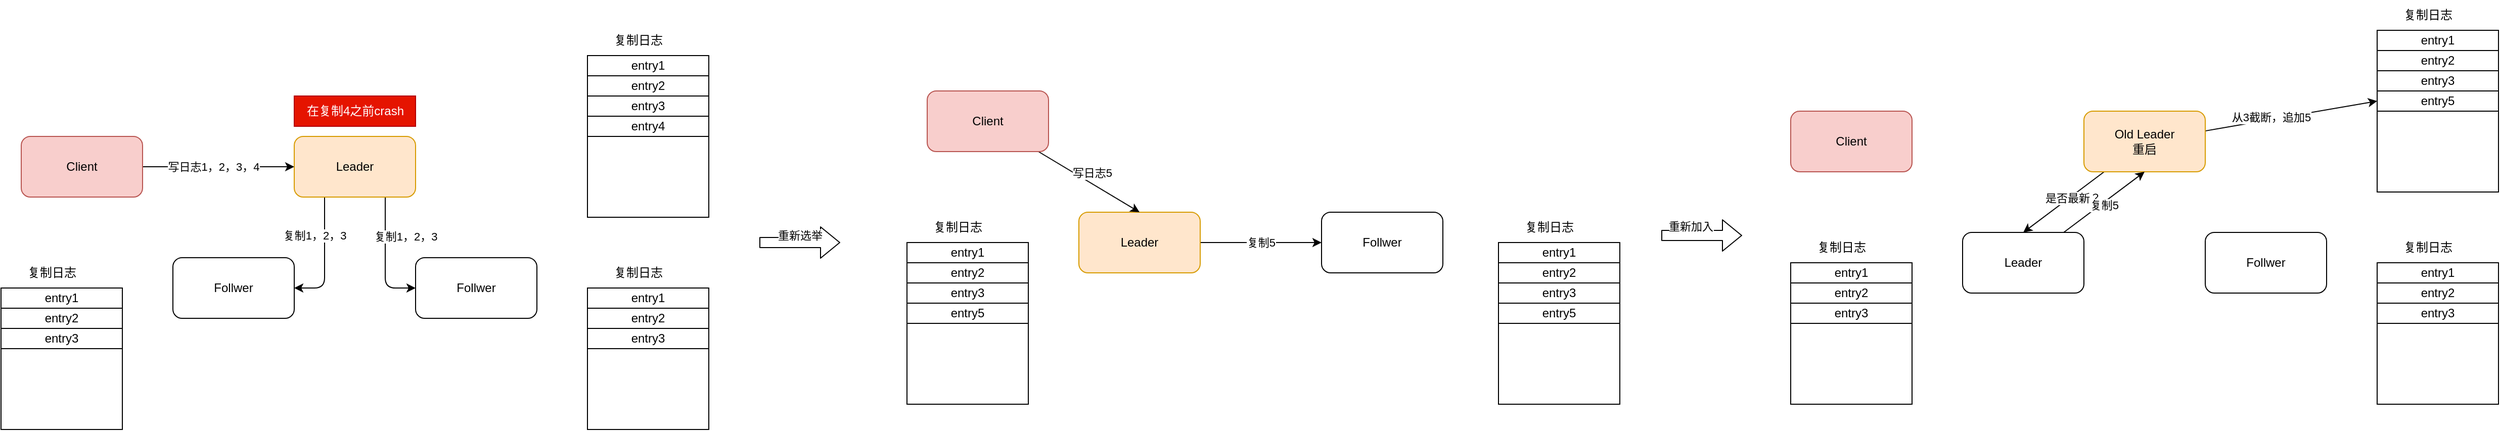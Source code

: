 <mxfile>
    <diagram id="SQ0G-HjlHdBILda6sJ7S" name="Page-2">
        <mxGraphModel dx="2693" dy="2033" grid="1" gridSize="10" guides="1" tooltips="1" connect="1" arrows="1" fold="1" page="1" pageScale="1" pageWidth="2339" pageHeight="3300" math="0" shadow="0">
            <root>
                <mxCell id="0"/>
                <mxCell id="1" parent="0"/>
                <mxCell id="NM1jXs-gGvIXrJwbEzK6-1" value="entry1" style="rounded=0;whiteSpace=wrap;html=1;" vertex="1" parent="1">
                    <mxGeometry x="70" y="365" width="120" height="20" as="geometry"/>
                </mxCell>
                <mxCell id="NM1jXs-gGvIXrJwbEzK6-2" value="entry2" style="rounded=0;whiteSpace=wrap;html=1;" vertex="1" parent="1">
                    <mxGeometry x="70" y="385" width="120" height="20" as="geometry"/>
                </mxCell>
                <mxCell id="NM1jXs-gGvIXrJwbEzK6-3" value="entry3" style="rounded=0;whiteSpace=wrap;html=1;" vertex="1" parent="1">
                    <mxGeometry x="70" y="405" width="120" height="20" as="geometry"/>
                </mxCell>
                <mxCell id="NM1jXs-gGvIXrJwbEzK6-4" value="复制日志" style="text;html=1;align=center;verticalAlign=middle;resizable=0;points=[];autosize=1;strokeColor=none;fillColor=none;" vertex="1" parent="1">
                    <mxGeometry x="85" y="335" width="70" height="30" as="geometry"/>
                </mxCell>
                <mxCell id="NM1jXs-gGvIXrJwbEzK6-6" value="" style="rounded=0;whiteSpace=wrap;html=1;" vertex="1" parent="1">
                    <mxGeometry x="70" y="425" width="120" height="80" as="geometry"/>
                </mxCell>
                <mxCell id="NM1jXs-gGvIXrJwbEzK6-34" style="edgeStyle=none;html=1;entryX=1;entryY=0.5;entryDx=0;entryDy=0;exitX=0.25;exitY=1;exitDx=0;exitDy=0;" edge="1" parent="1" source="NM1jXs-gGvIXrJwbEzK6-10" target="NM1jXs-gGvIXrJwbEzK6-11">
                    <mxGeometry relative="1" as="geometry">
                        <Array as="points">
                            <mxPoint x="390" y="365"/>
                        </Array>
                    </mxGeometry>
                </mxCell>
                <mxCell id="NM1jXs-gGvIXrJwbEzK6-36" value="复制1，2，3" style="edgeLabel;html=1;align=center;verticalAlign=middle;resizable=0;points=[];" vertex="1" connectable="0" parent="NM1jXs-gGvIXrJwbEzK6-34">
                    <mxGeometry x="-0.367" y="-2" relative="1" as="geometry">
                        <mxPoint x="-8" as="offset"/>
                    </mxGeometry>
                </mxCell>
                <mxCell id="NM1jXs-gGvIXrJwbEzK6-35" style="edgeStyle=none;html=1;entryX=0;entryY=0.5;entryDx=0;entryDy=0;exitX=0.75;exitY=1;exitDx=0;exitDy=0;" edge="1" parent="1" source="NM1jXs-gGvIXrJwbEzK6-10" target="NM1jXs-gGvIXrJwbEzK6-12">
                    <mxGeometry relative="1" as="geometry">
                        <Array as="points">
                            <mxPoint x="450" y="365"/>
                        </Array>
                    </mxGeometry>
                </mxCell>
                <mxCell id="NM1jXs-gGvIXrJwbEzK6-37" value="复制1，2，3" style="edgeLabel;html=1;align=center;verticalAlign=middle;resizable=0;points=[];" vertex="1" connectable="0" parent="NM1jXs-gGvIXrJwbEzK6-35">
                    <mxGeometry x="-0.35" relative="1" as="geometry">
                        <mxPoint x="20" as="offset"/>
                    </mxGeometry>
                </mxCell>
                <mxCell id="NM1jXs-gGvIXrJwbEzK6-10" value="Leader" style="rounded=1;whiteSpace=wrap;html=1;fillColor=#ffe6cc;strokeColor=#d79b00;" vertex="1" parent="1">
                    <mxGeometry x="360" y="215" width="120" height="60" as="geometry"/>
                </mxCell>
                <mxCell id="NM1jXs-gGvIXrJwbEzK6-11" value="Follwer" style="rounded=1;whiteSpace=wrap;html=1;" vertex="1" parent="1">
                    <mxGeometry x="240" y="335" width="120" height="60" as="geometry"/>
                </mxCell>
                <mxCell id="NM1jXs-gGvIXrJwbEzK6-12" value="Follwer" style="rounded=1;whiteSpace=wrap;html=1;" vertex="1" parent="1">
                    <mxGeometry x="480" y="335" width="120" height="60" as="geometry"/>
                </mxCell>
                <mxCell id="NM1jXs-gGvIXrJwbEzK6-13" value="entry1" style="rounded=0;whiteSpace=wrap;html=1;" vertex="1" parent="1">
                    <mxGeometry x="650" y="365" width="120" height="20" as="geometry"/>
                </mxCell>
                <mxCell id="NM1jXs-gGvIXrJwbEzK6-14" value="entry2" style="rounded=0;whiteSpace=wrap;html=1;" vertex="1" parent="1">
                    <mxGeometry x="650" y="385" width="120" height="20" as="geometry"/>
                </mxCell>
                <mxCell id="NM1jXs-gGvIXrJwbEzK6-15" value="entry3" style="rounded=0;whiteSpace=wrap;html=1;" vertex="1" parent="1">
                    <mxGeometry x="650" y="405" width="120" height="20" as="geometry"/>
                </mxCell>
                <mxCell id="NM1jXs-gGvIXrJwbEzK6-16" value="复制日志" style="text;html=1;align=center;verticalAlign=middle;resizable=0;points=[];autosize=1;strokeColor=none;fillColor=none;" vertex="1" parent="1">
                    <mxGeometry x="665" y="335" width="70" height="30" as="geometry"/>
                </mxCell>
                <mxCell id="NM1jXs-gGvIXrJwbEzK6-17" value="" style="rounded=0;whiteSpace=wrap;html=1;" vertex="1" parent="1">
                    <mxGeometry x="650" y="425" width="120" height="80" as="geometry"/>
                </mxCell>
                <mxCell id="NM1jXs-gGvIXrJwbEzK6-18" value="entry1" style="rounded=0;whiteSpace=wrap;html=1;" vertex="1" parent="1">
                    <mxGeometry x="650" y="135" width="120" height="20" as="geometry"/>
                </mxCell>
                <mxCell id="NM1jXs-gGvIXrJwbEzK6-19" value="entry2" style="rounded=0;whiteSpace=wrap;html=1;" vertex="1" parent="1">
                    <mxGeometry x="650" y="155" width="120" height="20" as="geometry"/>
                </mxCell>
                <mxCell id="NM1jXs-gGvIXrJwbEzK6-20" value="entry3" style="rounded=0;whiteSpace=wrap;html=1;" vertex="1" parent="1">
                    <mxGeometry x="650" y="175" width="120" height="20" as="geometry"/>
                </mxCell>
                <mxCell id="NM1jXs-gGvIXrJwbEzK6-21" value="复制日志" style="text;html=1;align=center;verticalAlign=middle;resizable=0;points=[];autosize=1;strokeColor=none;fillColor=none;" vertex="1" parent="1">
                    <mxGeometry x="665" y="105" width="70" height="30" as="geometry"/>
                </mxCell>
                <mxCell id="NM1jXs-gGvIXrJwbEzK6-22" value="" style="rounded=0;whiteSpace=wrap;html=1;" vertex="1" parent="1">
                    <mxGeometry x="650" y="215" width="120" height="80" as="geometry"/>
                </mxCell>
                <mxCell id="NM1jXs-gGvIXrJwbEzK6-23" value="entry4" style="rounded=0;whiteSpace=wrap;html=1;" vertex="1" parent="1">
                    <mxGeometry x="650" y="195" width="120" height="20" as="geometry"/>
                </mxCell>
                <mxCell id="NM1jXs-gGvIXrJwbEzK6-38" style="edgeStyle=none;html=1;entryX=0;entryY=0.5;entryDx=0;entryDy=0;" edge="1" parent="1" source="NM1jXs-gGvIXrJwbEzK6-24" target="NM1jXs-gGvIXrJwbEzK6-10">
                    <mxGeometry relative="1" as="geometry"/>
                </mxCell>
                <mxCell id="NM1jXs-gGvIXrJwbEzK6-39" value="写日志1，2，3，4" style="edgeLabel;html=1;align=center;verticalAlign=middle;resizable=0;points=[];" vertex="1" connectable="0" parent="NM1jXs-gGvIXrJwbEzK6-38">
                    <mxGeometry x="-0.307" relative="1" as="geometry">
                        <mxPoint x="18" as="offset"/>
                    </mxGeometry>
                </mxCell>
                <mxCell id="NM1jXs-gGvIXrJwbEzK6-24" value="Client" style="rounded=1;whiteSpace=wrap;html=1;fillColor=#f8cecc;strokeColor=#b85450;" vertex="1" parent="1">
                    <mxGeometry x="90" y="215" width="120" height="60" as="geometry"/>
                </mxCell>
                <mxCell id="NM1jXs-gGvIXrJwbEzK6-40" value="在复制4之前crash" style="text;html=1;align=center;verticalAlign=middle;resizable=0;points=[];autosize=1;strokeColor=#B20000;fillColor=#e51400;fontColor=#ffffff;" vertex="1" parent="1">
                    <mxGeometry x="360" y="175" width="120" height="30" as="geometry"/>
                </mxCell>
                <mxCell id="NM1jXs-gGvIXrJwbEzK6-41" value="entry1" style="rounded=0;whiteSpace=wrap;html=1;" vertex="1" parent="1">
                    <mxGeometry x="966" y="320" width="120" height="20" as="geometry"/>
                </mxCell>
                <mxCell id="NM1jXs-gGvIXrJwbEzK6-42" value="entry2" style="rounded=0;whiteSpace=wrap;html=1;" vertex="1" parent="1">
                    <mxGeometry x="966" y="340" width="120" height="20" as="geometry"/>
                </mxCell>
                <mxCell id="NM1jXs-gGvIXrJwbEzK6-43" value="entry3" style="rounded=0;whiteSpace=wrap;html=1;" vertex="1" parent="1">
                    <mxGeometry x="966" y="360" width="120" height="20" as="geometry"/>
                </mxCell>
                <mxCell id="NM1jXs-gGvIXrJwbEzK6-44" value="复制日志" style="text;html=1;align=center;verticalAlign=middle;resizable=0;points=[];autosize=1;strokeColor=none;fillColor=none;" vertex="1" parent="1">
                    <mxGeometry x="981" y="290" width="70" height="30" as="geometry"/>
                </mxCell>
                <mxCell id="NM1jXs-gGvIXrJwbEzK6-45" value="" style="rounded=0;whiteSpace=wrap;html=1;" vertex="1" parent="1">
                    <mxGeometry x="966" y="400" width="120" height="80" as="geometry"/>
                </mxCell>
                <mxCell id="NM1jXs-gGvIXrJwbEzK6-68" value="复制5" style="edgeStyle=none;html=1;entryX=0;entryY=0.5;entryDx=0;entryDy=0;" edge="1" parent="1" source="NM1jXs-gGvIXrJwbEzK6-51" target="NM1jXs-gGvIXrJwbEzK6-52">
                    <mxGeometry relative="1" as="geometry">
                        <mxPoint as="offset"/>
                    </mxGeometry>
                </mxCell>
                <mxCell id="NM1jXs-gGvIXrJwbEzK6-51" value="Leader" style="rounded=1;whiteSpace=wrap;html=1;fillColor=#ffe6cc;strokeColor=#d79b00;" vertex="1" parent="1">
                    <mxGeometry x="1136" y="290" width="120" height="60" as="geometry"/>
                </mxCell>
                <mxCell id="NM1jXs-gGvIXrJwbEzK6-52" value="Follwer" style="rounded=1;whiteSpace=wrap;html=1;" vertex="1" parent="1">
                    <mxGeometry x="1376" y="290" width="120" height="60" as="geometry"/>
                </mxCell>
                <mxCell id="NM1jXs-gGvIXrJwbEzK6-64" style="edgeStyle=none;html=1;entryX=0.5;entryY=0;entryDx=0;entryDy=0;" edge="1" parent="1" source="NM1jXs-gGvIXrJwbEzK6-66" target="NM1jXs-gGvIXrJwbEzK6-51">
                    <mxGeometry relative="1" as="geometry">
                        <mxPoint x="1256" y="200" as="targetPoint"/>
                    </mxGeometry>
                </mxCell>
                <mxCell id="NM1jXs-gGvIXrJwbEzK6-65" value="写日志5" style="edgeLabel;html=1;align=center;verticalAlign=middle;resizable=0;points=[];" vertex="1" connectable="0" parent="NM1jXs-gGvIXrJwbEzK6-64">
                    <mxGeometry x="-0.307" relative="1" as="geometry">
                        <mxPoint x="18" as="offset"/>
                    </mxGeometry>
                </mxCell>
                <mxCell id="NM1jXs-gGvIXrJwbEzK6-66" value="Client" style="rounded=1;whiteSpace=wrap;html=1;fillColor=#f8cecc;strokeColor=#b85450;" vertex="1" parent="1">
                    <mxGeometry x="986" y="170" width="120" height="60" as="geometry"/>
                </mxCell>
                <mxCell id="NM1jXs-gGvIXrJwbEzK6-70" value="entry5" style="rounded=0;whiteSpace=wrap;html=1;" vertex="1" parent="1">
                    <mxGeometry x="966" y="380" width="120" height="20" as="geometry"/>
                </mxCell>
                <mxCell id="NM1jXs-gGvIXrJwbEzK6-71" value="entry1" style="rounded=0;whiteSpace=wrap;html=1;" vertex="1" parent="1">
                    <mxGeometry x="1551" y="320" width="120" height="20" as="geometry"/>
                </mxCell>
                <mxCell id="NM1jXs-gGvIXrJwbEzK6-72" value="entry2" style="rounded=0;whiteSpace=wrap;html=1;" vertex="1" parent="1">
                    <mxGeometry x="1551" y="340" width="120" height="20" as="geometry"/>
                </mxCell>
                <mxCell id="NM1jXs-gGvIXrJwbEzK6-73" value="entry3" style="rounded=0;whiteSpace=wrap;html=1;" vertex="1" parent="1">
                    <mxGeometry x="1551" y="360" width="120" height="20" as="geometry"/>
                </mxCell>
                <mxCell id="NM1jXs-gGvIXrJwbEzK6-74" value="复制日志" style="text;html=1;align=center;verticalAlign=middle;resizable=0;points=[];autosize=1;strokeColor=none;fillColor=none;" vertex="1" parent="1">
                    <mxGeometry x="1566" y="290" width="70" height="30" as="geometry"/>
                </mxCell>
                <mxCell id="NM1jXs-gGvIXrJwbEzK6-75" value="" style="rounded=0;whiteSpace=wrap;html=1;" vertex="1" parent="1">
                    <mxGeometry x="1551" y="400" width="120" height="80" as="geometry"/>
                </mxCell>
                <mxCell id="NM1jXs-gGvIXrJwbEzK6-76" value="entry5" style="rounded=0;whiteSpace=wrap;html=1;" vertex="1" parent="1">
                    <mxGeometry x="1551" y="380" width="120" height="20" as="geometry"/>
                </mxCell>
                <mxCell id="NM1jXs-gGvIXrJwbEzK6-77" value="entry1" style="rounded=0;whiteSpace=wrap;html=1;" vertex="1" parent="1">
                    <mxGeometry x="1840" y="340" width="120" height="20" as="geometry"/>
                </mxCell>
                <mxCell id="NM1jXs-gGvIXrJwbEzK6-78" value="entry2" style="rounded=0;whiteSpace=wrap;html=1;" vertex="1" parent="1">
                    <mxGeometry x="1840" y="360" width="120" height="20" as="geometry"/>
                </mxCell>
                <mxCell id="NM1jXs-gGvIXrJwbEzK6-79" value="entry3" style="rounded=0;whiteSpace=wrap;html=1;" vertex="1" parent="1">
                    <mxGeometry x="1840" y="380" width="120" height="20" as="geometry"/>
                </mxCell>
                <mxCell id="NM1jXs-gGvIXrJwbEzK6-80" value="复制日志" style="text;html=1;align=center;verticalAlign=middle;resizable=0;points=[];autosize=1;strokeColor=none;fillColor=none;" vertex="1" parent="1">
                    <mxGeometry x="1855" y="310" width="70" height="30" as="geometry"/>
                </mxCell>
                <mxCell id="NM1jXs-gGvIXrJwbEzK6-81" value="" style="rounded=0;whiteSpace=wrap;html=1;" vertex="1" parent="1">
                    <mxGeometry x="1840" y="400" width="120" height="80" as="geometry"/>
                </mxCell>
                <mxCell id="NM1jXs-gGvIXrJwbEzK6-104" style="edgeStyle=none;html=1;entryX=0.5;entryY=0;entryDx=0;entryDy=0;" edge="1" parent="1" source="NM1jXs-gGvIXrJwbEzK6-86" target="NM1jXs-gGvIXrJwbEzK6-87">
                    <mxGeometry relative="1" as="geometry"/>
                </mxCell>
                <mxCell id="NM1jXs-gGvIXrJwbEzK6-106" value="是否最新？" style="edgeLabel;html=1;align=center;verticalAlign=middle;resizable=0;points=[];" vertex="1" connectable="0" parent="NM1jXs-gGvIXrJwbEzK6-104">
                    <mxGeometry x="-0.192" y="2" relative="1" as="geometry">
                        <mxPoint as="offset"/>
                    </mxGeometry>
                </mxCell>
                <mxCell id="NM1jXs-gGvIXrJwbEzK6-108" style="edgeStyle=none;html=1;entryX=0;entryY=0.5;entryDx=0;entryDy=0;" edge="1" parent="1" source="NM1jXs-gGvIXrJwbEzK6-86" target="NM1jXs-gGvIXrJwbEzK6-99">
                    <mxGeometry relative="1" as="geometry"/>
                </mxCell>
                <mxCell id="NM1jXs-gGvIXrJwbEzK6-109" value="从3截断，追加5" style="edgeLabel;html=1;align=center;verticalAlign=middle;resizable=0;points=[];" vertex="1" connectable="0" parent="NM1jXs-gGvIXrJwbEzK6-108">
                    <mxGeometry x="-0.231" y="2" relative="1" as="geometry">
                        <mxPoint as="offset"/>
                    </mxGeometry>
                </mxCell>
                <mxCell id="NM1jXs-gGvIXrJwbEzK6-86" value="Old Leader&lt;br&gt;重启" style="rounded=1;whiteSpace=wrap;html=1;fillColor=#ffe6cc;strokeColor=#d79b00;" vertex="1" parent="1">
                    <mxGeometry x="2130" y="190" width="120" height="60" as="geometry"/>
                </mxCell>
                <mxCell id="NM1jXs-gGvIXrJwbEzK6-105" style="edgeStyle=none;html=1;entryX=0.5;entryY=1;entryDx=0;entryDy=0;" edge="1" parent="1" source="NM1jXs-gGvIXrJwbEzK6-87" target="NM1jXs-gGvIXrJwbEzK6-86">
                    <mxGeometry relative="1" as="geometry"/>
                </mxCell>
                <mxCell id="NM1jXs-gGvIXrJwbEzK6-107" value="复制5" style="edgeLabel;html=1;align=center;verticalAlign=middle;resizable=0;points=[];" vertex="1" connectable="0" parent="NM1jXs-gGvIXrJwbEzK6-105">
                    <mxGeometry x="-0.064" y="-3" relative="1" as="geometry">
                        <mxPoint y="-1" as="offset"/>
                    </mxGeometry>
                </mxCell>
                <mxCell id="NM1jXs-gGvIXrJwbEzK6-87" value="Leader" style="rounded=1;whiteSpace=wrap;html=1;" vertex="1" parent="1">
                    <mxGeometry x="2010" y="310" width="120" height="60" as="geometry"/>
                </mxCell>
                <mxCell id="NM1jXs-gGvIXrJwbEzK6-88" value="Follwer" style="rounded=1;whiteSpace=wrap;html=1;" vertex="1" parent="1">
                    <mxGeometry x="2250" y="310" width="120" height="60" as="geometry"/>
                </mxCell>
                <mxCell id="NM1jXs-gGvIXrJwbEzK6-89" value="entry1" style="rounded=0;whiteSpace=wrap;html=1;" vertex="1" parent="1">
                    <mxGeometry x="2420" y="340" width="120" height="20" as="geometry"/>
                </mxCell>
                <mxCell id="NM1jXs-gGvIXrJwbEzK6-90" value="entry2" style="rounded=0;whiteSpace=wrap;html=1;" vertex="1" parent="1">
                    <mxGeometry x="2420" y="360" width="120" height="20" as="geometry"/>
                </mxCell>
                <mxCell id="NM1jXs-gGvIXrJwbEzK6-91" value="entry3" style="rounded=0;whiteSpace=wrap;html=1;" vertex="1" parent="1">
                    <mxGeometry x="2420" y="380" width="120" height="20" as="geometry"/>
                </mxCell>
                <mxCell id="NM1jXs-gGvIXrJwbEzK6-92" value="复制日志" style="text;html=1;align=center;verticalAlign=middle;resizable=0;points=[];autosize=1;strokeColor=none;fillColor=none;" vertex="1" parent="1">
                    <mxGeometry x="2435" y="310" width="70" height="30" as="geometry"/>
                </mxCell>
                <mxCell id="NM1jXs-gGvIXrJwbEzK6-93" value="" style="rounded=0;whiteSpace=wrap;html=1;" vertex="1" parent="1">
                    <mxGeometry x="2420" y="400" width="120" height="80" as="geometry"/>
                </mxCell>
                <mxCell id="NM1jXs-gGvIXrJwbEzK6-94" value="entry1" style="rounded=0;whiteSpace=wrap;html=1;" vertex="1" parent="1">
                    <mxGeometry x="2420" y="110" width="120" height="20" as="geometry"/>
                </mxCell>
                <mxCell id="NM1jXs-gGvIXrJwbEzK6-95" value="entry2" style="rounded=0;whiteSpace=wrap;html=1;" vertex="1" parent="1">
                    <mxGeometry x="2420" y="130" width="120" height="20" as="geometry"/>
                </mxCell>
                <mxCell id="NM1jXs-gGvIXrJwbEzK6-96" value="entry3" style="rounded=0;whiteSpace=wrap;html=1;" vertex="1" parent="1">
                    <mxGeometry x="2420" y="150" width="120" height="20" as="geometry"/>
                </mxCell>
                <mxCell id="NM1jXs-gGvIXrJwbEzK6-97" value="复制日志" style="text;html=1;align=center;verticalAlign=middle;resizable=0;points=[];autosize=1;strokeColor=none;fillColor=none;" vertex="1" parent="1">
                    <mxGeometry x="2435" y="80" width="70" height="30" as="geometry"/>
                </mxCell>
                <mxCell id="NM1jXs-gGvIXrJwbEzK6-98" value="" style="rounded=0;whiteSpace=wrap;html=1;" vertex="1" parent="1">
                    <mxGeometry x="2420" y="190" width="120" height="80" as="geometry"/>
                </mxCell>
                <mxCell id="NM1jXs-gGvIXrJwbEzK6-99" value="entry5" style="rounded=0;whiteSpace=wrap;html=1;" vertex="1" parent="1">
                    <mxGeometry x="2420" y="170" width="120" height="20" as="geometry"/>
                </mxCell>
                <mxCell id="NM1jXs-gGvIXrJwbEzK6-102" value="Client" style="rounded=1;whiteSpace=wrap;html=1;fillColor=#f8cecc;strokeColor=#b85450;" vertex="1" parent="1">
                    <mxGeometry x="1840" y="190" width="120" height="60" as="geometry"/>
                </mxCell>
                <mxCell id="NM1jXs-gGvIXrJwbEzK6-110" value="" style="shape=flexArrow;endArrow=classic;html=1;" edge="1" parent="1">
                    <mxGeometry width="50" height="50" relative="1" as="geometry">
                        <mxPoint x="820" y="320" as="sourcePoint"/>
                        <mxPoint x="900" y="320" as="targetPoint"/>
                    </mxGeometry>
                </mxCell>
                <mxCell id="NM1jXs-gGvIXrJwbEzK6-111" value="重新选举" style="edgeLabel;html=1;align=center;verticalAlign=middle;resizable=0;points=[];" vertex="1" connectable="0" parent="NM1jXs-gGvIXrJwbEzK6-110">
                    <mxGeometry x="-0.011" y="7" relative="1" as="geometry">
                        <mxPoint as="offset"/>
                    </mxGeometry>
                </mxCell>
                <mxCell id="NM1jXs-gGvIXrJwbEzK6-114" value="" style="shape=flexArrow;endArrow=classic;html=1;" edge="1" parent="1">
                    <mxGeometry width="50" height="50" relative="1" as="geometry">
                        <mxPoint x="1712" y="313" as="sourcePoint"/>
                        <mxPoint x="1792" y="313" as="targetPoint"/>
                    </mxGeometry>
                </mxCell>
                <mxCell id="NM1jXs-gGvIXrJwbEzK6-115" value="重新加入" style="edgeLabel;html=1;align=center;verticalAlign=middle;resizable=0;points=[];" vertex="1" connectable="0" parent="NM1jXs-gGvIXrJwbEzK6-114">
                    <mxGeometry x="-0.311" y="9" relative="1" as="geometry">
                        <mxPoint x="1" as="offset"/>
                    </mxGeometry>
                </mxCell>
            </root>
        </mxGraphModel>
    </diagram>
    <diagram id="Eh-ztEBuXh2BnI2YHv5S" name="Page-1">
        <mxGraphModel dx="808" dy="610" grid="1" gridSize="10" guides="1" tooltips="1" connect="1" arrows="1" fold="1" page="1" pageScale="1" pageWidth="2339" pageHeight="3300" math="0" shadow="0">
            <root>
                <mxCell id="0"/>
                <mxCell id="1" parent="0"/>
                <mxCell id="6" style="edgeStyle=none;html=1;" parent="1" source="2" edge="1">
                    <mxGeometry relative="1" as="geometry">
                        <mxPoint x="460" y="560" as="targetPoint"/>
                    </mxGeometry>
                </mxCell>
                <mxCell id="2" value="领导者" style="shape=process;whiteSpace=wrap;html=1;backgroundOutline=1;" parent="1" vertex="1">
                    <mxGeometry x="400" y="80" width="120" height="60" as="geometry"/>
                </mxCell>
                <mxCell id="7" style="edgeStyle=none;html=1;" parent="1" source="3" edge="1">
                    <mxGeometry relative="1" as="geometry">
                        <mxPoint x="660" y="560" as="targetPoint"/>
                    </mxGeometry>
                </mxCell>
                <mxCell id="3" value="追随者1" style="shape=process;whiteSpace=wrap;html=1;backgroundOutline=1;" parent="1" vertex="1">
                    <mxGeometry x="600" y="80" width="120" height="60" as="geometry"/>
                </mxCell>
                <mxCell id="8" style="edgeStyle=none;html=1;" parent="1" source="4" edge="1">
                    <mxGeometry relative="1" as="geometry">
                        <mxPoint x="860" y="560" as="targetPoint"/>
                    </mxGeometry>
                </mxCell>
                <mxCell id="4" value="追随者2" style="shape=process;whiteSpace=wrap;html=1;backgroundOutline=1;" parent="1" vertex="1">
                    <mxGeometry x="800" y="80" width="120" height="60" as="geometry"/>
                </mxCell>
                <mxCell id="45" value="entry1" style="rounded=0;whiteSpace=wrap;html=1;" parent="1" vertex="1">
                    <mxGeometry x="140" y="140" width="120" height="20" as="geometry"/>
                </mxCell>
                <mxCell id="47" value="entry2" style="rounded=0;whiteSpace=wrap;html=1;" parent="1" vertex="1">
                    <mxGeometry x="140" y="160" width="120" height="20" as="geometry"/>
                </mxCell>
                <mxCell id="48" value="entry3" style="rounded=0;whiteSpace=wrap;html=1;" parent="1" vertex="1">
                    <mxGeometry x="140" y="180" width="120" height="20" as="geometry"/>
                </mxCell>
                <mxCell id="49" value="复制日志" style="text;html=1;align=center;verticalAlign=middle;resizable=0;points=[];autosize=1;strokeColor=none;fillColor=none;" parent="1" vertex="1">
                    <mxGeometry x="155" y="110" width="70" height="30" as="geometry"/>
                </mxCell>
                <mxCell id="50" value="entry4" style="rounded=0;whiteSpace=wrap;html=1;" parent="1" vertex="1">
                    <mxGeometry x="140" y="200" width="120" height="20" as="geometry"/>
                </mxCell>
                <mxCell id="51" value="" style="rounded=0;whiteSpace=wrap;html=1;" parent="1" vertex="1">
                    <mxGeometry x="140" y="220" width="120" height="80" as="geometry"/>
                </mxCell>
                <mxCell id="53" value="" style="endArrow=classic;html=1;" parent="1" edge="1">
                    <mxGeometry width="50" height="50" relative="1" as="geometry">
                        <mxPoint x="80" y="200" as="sourcePoint"/>
                        <mxPoint x="140" y="200" as="targetPoint"/>
                    </mxGeometry>
                </mxCell>
                <mxCell id="54" value="高水位标记" style="text;html=1;align=center;verticalAlign=middle;resizable=0;points=[];autosize=1;strokeColor=none;fillColor=none;" parent="1" vertex="1">
                    <mxGeometry x="20" y="175" width="80" height="30" as="geometry"/>
                </mxCell>
                <mxCell id="57" value="" style="endArrow=classic;html=1;" parent="1" edge="1">
                    <mxGeometry width="50" height="50" relative="1" as="geometry">
                        <mxPoint x="80" y="220" as="sourcePoint"/>
                        <mxPoint x="140" y="220" as="targetPoint"/>
                    </mxGeometry>
                </mxCell>
                <mxCell id="58" value="日志结尾" style="text;html=1;align=center;verticalAlign=middle;resizable=0;points=[];autosize=1;strokeColor=none;fillColor=none;" parent="1" vertex="1">
                    <mxGeometry x="25" y="195" width="70" height="30" as="geometry"/>
                </mxCell>
                <mxCell id="61" value="" style="endArrow=classic;html=1;" parent="1" edge="1">
                    <mxGeometry width="50" height="50" relative="1" as="geometry">
                        <mxPoint x="280" y="160" as="sourcePoint"/>
                        <mxPoint x="460" y="160" as="targetPoint"/>
                    </mxGeometry>
                </mxCell>
                <mxCell id="62" value="写 entry4" style="edgeLabel;html=1;align=center;verticalAlign=middle;resizable=0;points=[];" parent="61" vertex="1" connectable="0">
                    <mxGeometry x="-0.146" y="2" relative="1" as="geometry">
                        <mxPoint x="-7" y="-18" as="offset"/>
                    </mxGeometry>
                </mxCell>
                <mxCell id="63" value="" style="endArrow=classic;html=1;curved=1;" parent="1" edge="1">
                    <mxGeometry width="50" height="50" relative="1" as="geometry">
                        <mxPoint x="460" y="160" as="sourcePoint"/>
                        <mxPoint x="460" y="210" as="targetPoint"/>
                        <Array as="points">
                            <mxPoint x="520" y="180"/>
                        </Array>
                    </mxGeometry>
                </mxCell>
                <mxCell id="64" value="写到本地" style="edgeLabel;html=1;align=center;verticalAlign=middle;resizable=0;points=[];" parent="63" vertex="1" connectable="0">
                    <mxGeometry x="0.401" y="-10" relative="1" as="geometry">
                        <mxPoint x="20" as="offset"/>
                    </mxGeometry>
                </mxCell>
                <mxCell id="65" value="" style="endArrow=classic;html=1;curved=1;entryX=1;entryY=0.5;entryDx=0;entryDy=0;dashed=1;dashPattern=1 4;" parent="1" target="50" edge="1">
                    <mxGeometry width="50" height="50" relative="1" as="geometry">
                        <mxPoint x="460" y="210" as="sourcePoint"/>
                        <mxPoint x="400" y="210" as="targetPoint"/>
                    </mxGeometry>
                </mxCell>
                <mxCell id="66" value="" style="endArrow=classic;html=1;curved=1;" parent="1" edge="1">
                    <mxGeometry width="50" height="50" relative="1" as="geometry">
                        <mxPoint x="460" y="220" as="sourcePoint"/>
                        <mxPoint x="660" y="220" as="targetPoint"/>
                    </mxGeometry>
                </mxCell>
                <mxCell id="67" value="复制请求" style="edgeLabel;html=1;align=center;verticalAlign=middle;resizable=0;points=[];" parent="66" vertex="1" connectable="0">
                    <mxGeometry x="-0.106" y="1" relative="1" as="geometry">
                        <mxPoint x="-1" as="offset"/>
                    </mxGeometry>
                </mxCell>
                <mxCell id="68" value="" style="endArrow=classic;html=1;curved=1;" parent="1" edge="1">
                    <mxGeometry width="50" height="50" relative="1" as="geometry">
                        <mxPoint x="460" y="270" as="sourcePoint"/>
                        <mxPoint x="860" y="270" as="targetPoint"/>
                    </mxGeometry>
                </mxCell>
                <mxCell id="69" value="复制请求" style="edgeLabel;html=1;align=center;verticalAlign=middle;resizable=0;points=[];" parent="68" vertex="1" connectable="0">
                    <mxGeometry x="-0.106" y="1" relative="1" as="geometry">
                        <mxPoint x="-1" as="offset"/>
                    </mxGeometry>
                </mxCell>
                <mxCell id="70" value="" style="endArrow=classic;html=1;curved=1;" parent="1" edge="1">
                    <mxGeometry width="50" height="50" relative="1" as="geometry">
                        <mxPoint x="660" y="220" as="sourcePoint"/>
                        <mxPoint x="660" y="300" as="targetPoint"/>
                        <Array as="points">
                            <mxPoint x="720" y="240"/>
                        </Array>
                    </mxGeometry>
                </mxCell>
                <mxCell id="71" value="写到本地" style="edgeLabel;html=1;align=center;verticalAlign=middle;resizable=0;points=[];" parent="70" vertex="1" connectable="0">
                    <mxGeometry x="0.401" y="-10" relative="1" as="geometry">
                        <mxPoint x="20" as="offset"/>
                    </mxGeometry>
                </mxCell>
                <mxCell id="72" value="" style="endArrow=classic;html=1;curved=1;" parent="1" edge="1">
                    <mxGeometry width="50" height="50" relative="1" as="geometry">
                        <mxPoint x="860" y="270" as="sourcePoint"/>
                        <mxPoint x="860" y="350" as="targetPoint"/>
                        <Array as="points">
                            <mxPoint x="920" y="290"/>
                        </Array>
                    </mxGeometry>
                </mxCell>
                <mxCell id="73" value="写到本地" style="edgeLabel;html=1;align=center;verticalAlign=middle;resizable=0;points=[];" parent="72" vertex="1" connectable="0">
                    <mxGeometry x="0.401" y="-10" relative="1" as="geometry">
                        <mxPoint x="20" as="offset"/>
                    </mxGeometry>
                </mxCell>
                <mxCell id="74" value="" style="endArrow=classic;html=1;curved=1;dashed=1;" parent="1" edge="1">
                    <mxGeometry width="50" height="50" relative="1" as="geometry">
                        <mxPoint x="660" y="300" as="sourcePoint"/>
                        <mxPoint x="460" y="300" as="targetPoint"/>
                    </mxGeometry>
                </mxCell>
                <mxCell id="75" value="复制成功" style="edgeLabel;html=1;align=center;verticalAlign=middle;resizable=0;points=[];" parent="74" vertex="1" connectable="0">
                    <mxGeometry x="0.006" y="-4" relative="1" as="geometry">
                        <mxPoint x="1" as="offset"/>
                    </mxGeometry>
                </mxCell>
                <mxCell id="77" value="" style="endArrow=classic;html=1;curved=1;dashed=1;" parent="1" edge="1">
                    <mxGeometry width="50" height="50" relative="1" as="geometry">
                        <mxPoint x="860" y="350" as="sourcePoint"/>
                        <mxPoint x="460" y="350" as="targetPoint"/>
                    </mxGeometry>
                </mxCell>
                <mxCell id="78" value="复制成功" style="edgeLabel;html=1;align=center;verticalAlign=middle;resizable=0;points=[];" parent="77" vertex="1" connectable="0">
                    <mxGeometry x="0.006" y="-4" relative="1" as="geometry">
                        <mxPoint x="1" as="offset"/>
                    </mxGeometry>
                </mxCell>
                <mxCell id="79" value="" style="endArrow=classic;html=1;curved=1;" parent="1" edge="1">
                    <mxGeometry width="50" height="50" relative="1" as="geometry">
                        <mxPoint x="470" y="370" as="sourcePoint"/>
                        <mxPoint x="470" y="420" as="targetPoint"/>
                        <Array as="points">
                            <mxPoint x="530" y="390"/>
                        </Array>
                    </mxGeometry>
                </mxCell>
                <mxCell id="80" value="检查多数节点的日志索引" style="edgeLabel;html=1;align=center;verticalAlign=middle;resizable=0;points=[];" parent="79" vertex="1" connectable="0">
                    <mxGeometry x="0.401" y="-10" relative="1" as="geometry">
                        <mxPoint x="20" as="offset"/>
                    </mxGeometry>
                </mxCell>
                <mxCell id="82" value="" style="endArrow=classic;html=1;curved=1;" parent="1" edge="1">
                    <mxGeometry width="50" height="50" relative="1" as="geometry">
                        <mxPoint x="469" y="431" as="sourcePoint"/>
                        <mxPoint x="469" y="481" as="targetPoint"/>
                        <Array as="points">
                            <mxPoint x="529" y="451"/>
                        </Array>
                    </mxGeometry>
                </mxCell>
                <mxCell id="83" value="更新高水位标记" style="edgeLabel;html=1;align=center;verticalAlign=middle;resizable=0;points=[];" parent="82" vertex="1" connectable="0">
                    <mxGeometry x="0.401" y="-10" relative="1" as="geometry">
                        <mxPoint x="20" as="offset"/>
                    </mxGeometry>
                </mxCell>
                <mxCell id="84" value="" style="endArrow=classic;html=1;curved=1;" parent="1" edge="1">
                    <mxGeometry width="50" height="50" relative="1" as="geometry">
                        <mxPoint x="460" y="490" as="sourcePoint"/>
                        <mxPoint x="660" y="490" as="targetPoint"/>
                    </mxGeometry>
                </mxCell>
                <mxCell id="85" value="设置高水位请求" style="edgeLabel;html=1;align=center;verticalAlign=middle;resizable=0;points=[];" parent="84" vertex="1" connectable="0">
                    <mxGeometry x="-0.106" y="1" relative="1" as="geometry">
                        <mxPoint x="-1" as="offset"/>
                    </mxGeometry>
                </mxCell>
                <mxCell id="86" value="" style="endArrow=classic;html=1;curved=1;" parent="1" edge="1">
                    <mxGeometry width="50" height="50" relative="1" as="geometry">
                        <mxPoint x="460" y="524" as="sourcePoint"/>
                        <mxPoint x="860" y="524" as="targetPoint"/>
                    </mxGeometry>
                </mxCell>
                <mxCell id="87" value="设置高水位请求" style="edgeLabel;html=1;align=center;verticalAlign=middle;resizable=0;points=[];" parent="86" vertex="1" connectable="0">
                    <mxGeometry x="-0.106" y="1" relative="1" as="geometry">
                        <mxPoint x="-1" as="offset"/>
                    </mxGeometry>
                </mxCell>
                <mxCell id="88" value="entry1" style="rounded=0;whiteSpace=wrap;html=1;" parent="1" vertex="1">
                    <mxGeometry x="145" y="400" width="120" height="20" as="geometry"/>
                </mxCell>
                <mxCell id="89" value="entry2" style="rounded=0;whiteSpace=wrap;html=1;" parent="1" vertex="1">
                    <mxGeometry x="145" y="420" width="120" height="20" as="geometry"/>
                </mxCell>
                <mxCell id="90" value="entry3" style="rounded=0;whiteSpace=wrap;html=1;" parent="1" vertex="1">
                    <mxGeometry x="145" y="440" width="120" height="20" as="geometry"/>
                </mxCell>
                <mxCell id="91" value="复制日志" style="text;html=1;align=center;verticalAlign=middle;resizable=0;points=[];autosize=1;strokeColor=none;fillColor=none;" parent="1" vertex="1">
                    <mxGeometry x="160" y="370" width="70" height="30" as="geometry"/>
                </mxCell>
                <mxCell id="92" value="entry4" style="rounded=0;whiteSpace=wrap;html=1;" parent="1" vertex="1">
                    <mxGeometry x="145" y="460" width="120" height="20" as="geometry"/>
                </mxCell>
                <mxCell id="93" value="" style="rounded=0;whiteSpace=wrap;html=1;" parent="1" vertex="1">
                    <mxGeometry x="145" y="480" width="120" height="80" as="geometry"/>
                </mxCell>
                <mxCell id="96" value="" style="endArrow=classic;html=1;" parent="1" edge="1">
                    <mxGeometry width="50" height="50" relative="1" as="geometry">
                        <mxPoint x="85" y="480" as="sourcePoint"/>
                        <mxPoint x="145" y="480" as="targetPoint"/>
                    </mxGeometry>
                </mxCell>
                <mxCell id="97" value="日志结尾&lt;br&gt;高水位标记" style="text;html=1;align=center;verticalAlign=middle;resizable=0;points=[];autosize=1;strokeColor=none;fillColor=none;" parent="1" vertex="1">
                    <mxGeometry x="15" y="460" width="80" height="40" as="geometry"/>
                </mxCell>
                <mxCell id="99" value="" style="endArrow=classic;html=1;curved=1;entryX=1;entryY=0.5;entryDx=0;entryDy=0;dashed=1;dashPattern=1 4;" parent="1" edge="1">
                    <mxGeometry width="50" height="50" relative="1" as="geometry">
                        <mxPoint x="460" y="480" as="sourcePoint"/>
                        <mxPoint x="265" y="480" as="targetPoint"/>
                    </mxGeometry>
                </mxCell>
            </root>
        </mxGraphModel>
    </diagram>
</mxfile>